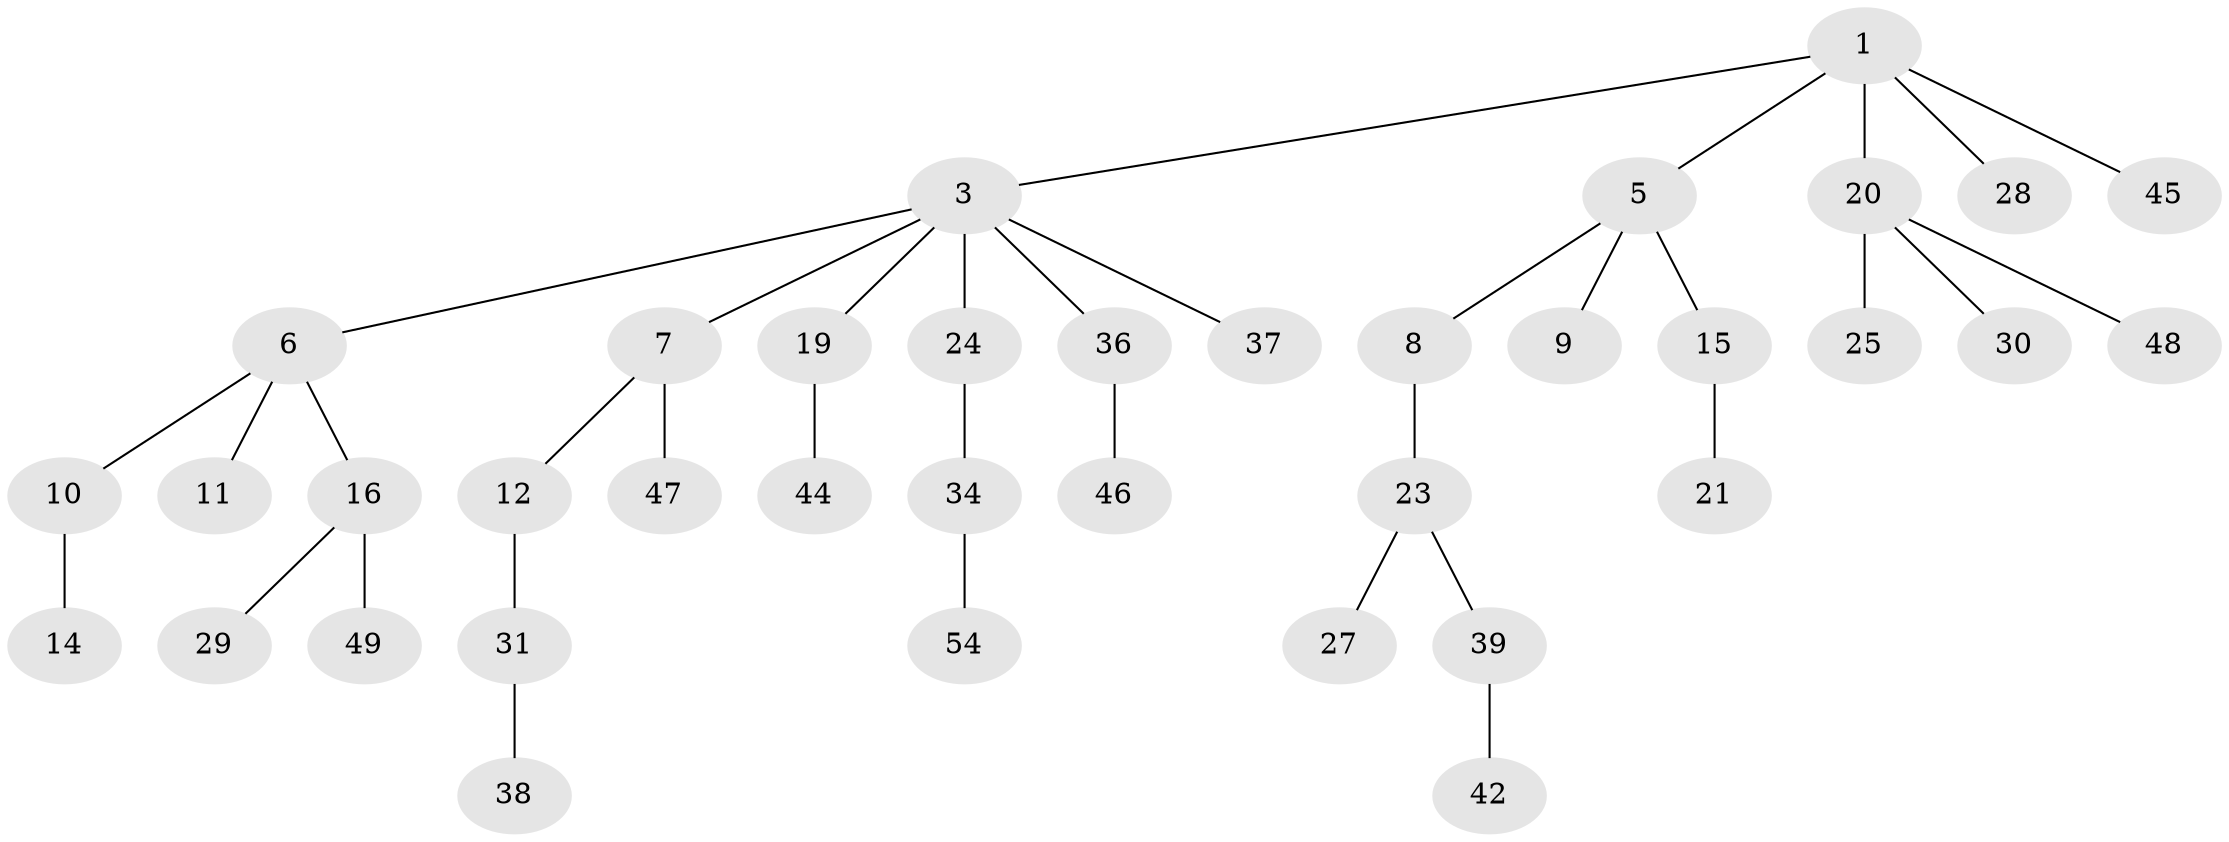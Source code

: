 // original degree distribution, {4: 0.07407407407407407, 3: 0.16666666666666666, 5: 0.037037037037037035, 2: 0.25925925925925924, 1: 0.46296296296296297}
// Generated by graph-tools (version 1.1) at 2025/19/03/04/25 18:19:05]
// undirected, 37 vertices, 36 edges
graph export_dot {
graph [start="1"]
  node [color=gray90,style=filled];
  1 [super="+2"];
  3 [super="+4"];
  5;
  6 [super="+17"];
  7;
  8;
  9 [super="+53"];
  10 [super="+18"];
  11 [super="+13"];
  12 [super="+22"];
  14;
  15;
  16 [super="+41"];
  19 [super="+35"];
  20;
  21;
  23 [super="+26"];
  24 [super="+52"];
  25;
  27 [super="+33"];
  28 [super="+32"];
  29;
  30;
  31;
  34;
  36;
  37;
  38;
  39 [super="+50"];
  42;
  44;
  45;
  46;
  47;
  48;
  49 [super="+51"];
  54;
  1 -- 5;
  1 -- 20;
  1 -- 45;
  1 -- 3;
  1 -- 28;
  3 -- 6;
  3 -- 19;
  3 -- 36;
  3 -- 37;
  3 -- 7;
  3 -- 24;
  5 -- 8;
  5 -- 9;
  5 -- 15;
  6 -- 10;
  6 -- 11;
  6 -- 16;
  7 -- 12;
  7 -- 47;
  8 -- 23;
  10 -- 14;
  12 -- 31;
  15 -- 21;
  16 -- 29;
  16 -- 49;
  19 -- 44;
  20 -- 25;
  20 -- 30;
  20 -- 48;
  23 -- 27;
  23 -- 39;
  24 -- 34;
  31 -- 38;
  34 -- 54;
  36 -- 46;
  39 -- 42;
}
